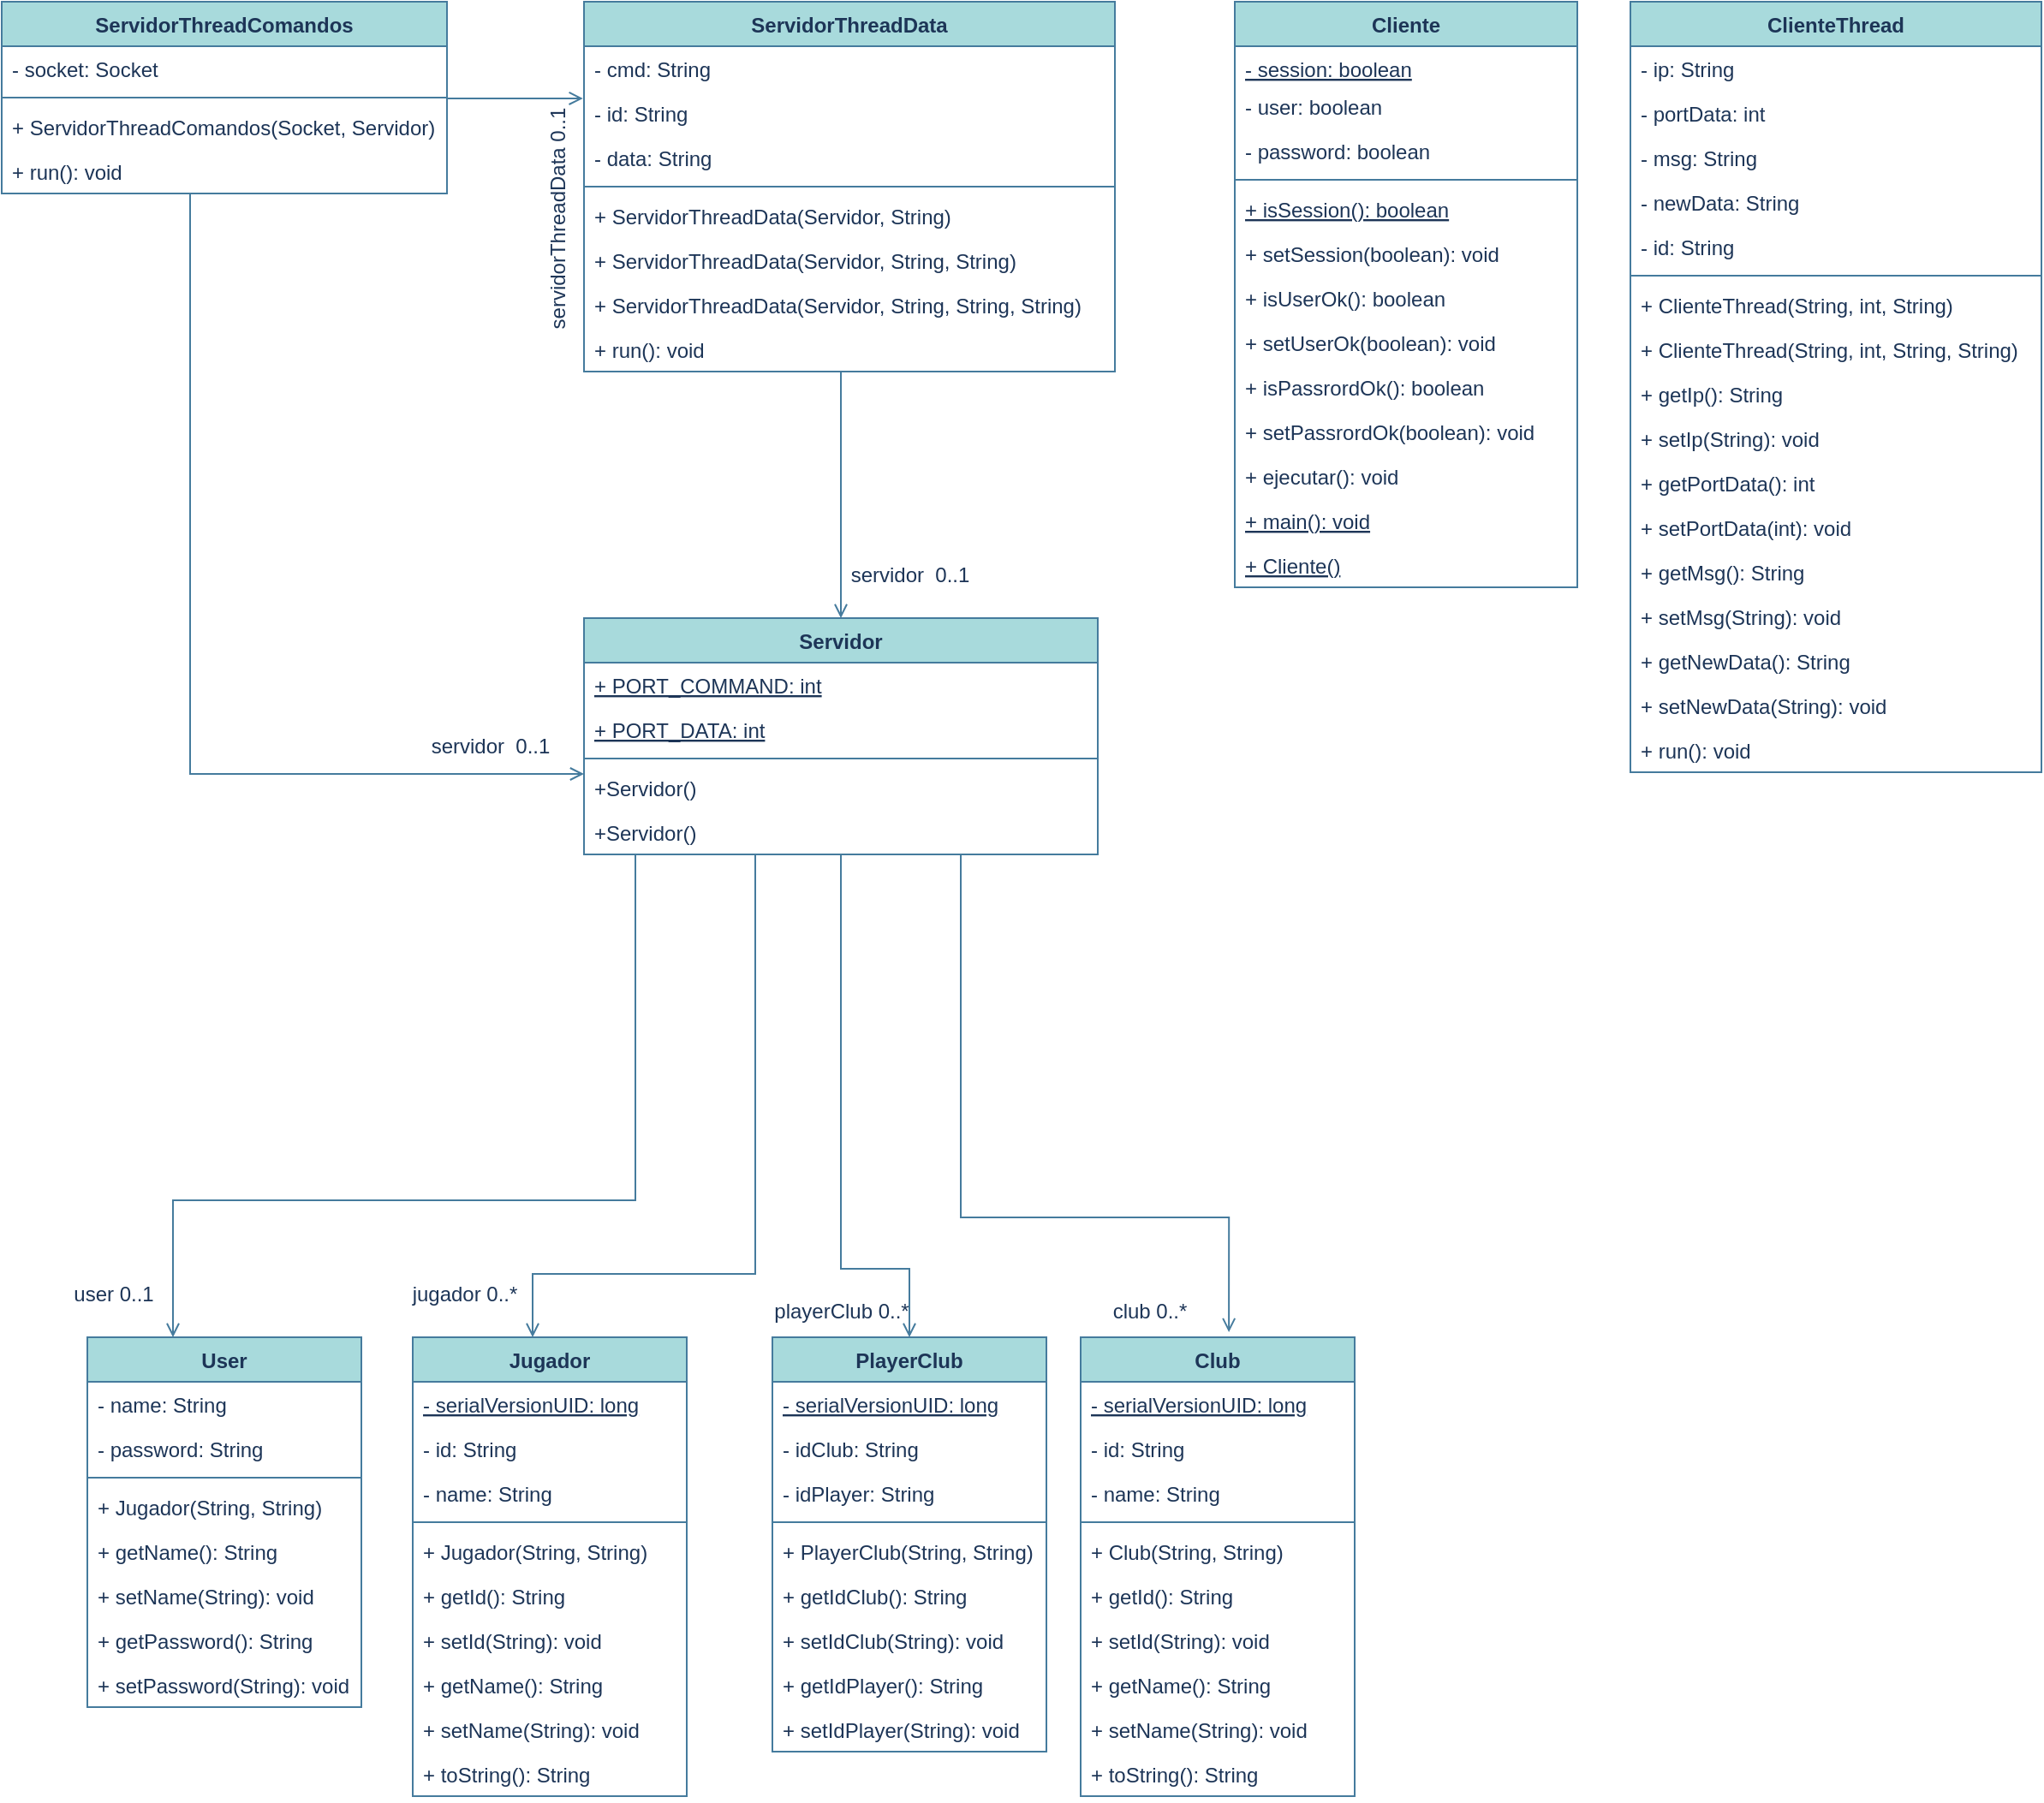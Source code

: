 <mxfile version="20.8.8" type="github">
  <diagram id="C5RBs43oDa-KdzZeNtuy" name="Page-1">
    <mxGraphModel dx="1466" dy="2036" grid="1" gridSize="10" guides="1" tooltips="1" connect="1" arrows="1" fold="1" page="1" pageScale="1" pageWidth="827" pageHeight="1169" math="0" shadow="0">
      <root>
        <mxCell id="WIyWlLk6GJQsqaUBKTNV-0" />
        <mxCell id="WIyWlLk6GJQsqaUBKTNV-1" parent="WIyWlLk6GJQsqaUBKTNV-0" />
        <mxCell id="El1Ug78sq3VcE4oPhEMh-33" value="Club" style="swimlane;fontStyle=1;align=center;verticalAlign=top;childLayout=stackLayout;horizontal=1;startSize=26;horizontalStack=0;resizeParent=1;resizeParentMax=0;resizeLast=0;collapsible=1;marginBottom=0;rounded=0;labelBackgroundColor=none;fillColor=#A8DADC;strokeColor=#457B9D;fontColor=#1D3557;" parent="WIyWlLk6GJQsqaUBKTNV-1" vertex="1">
          <mxGeometry x="680" y="470" width="160" height="268" as="geometry" />
        </mxCell>
        <mxCell id="El1Ug78sq3VcE4oPhEMh-34" value="- serialVersionUID: long" style="text;strokeColor=none;fillColor=none;align=left;verticalAlign=top;spacingLeft=4;spacingRight=4;overflow=hidden;rotatable=0;points=[[0,0.5],[1,0.5]];portConstraint=eastwest;rounded=0;labelBackgroundColor=none;fontStyle=4;fontColor=#1D3557;" parent="El1Ug78sq3VcE4oPhEMh-33" vertex="1">
          <mxGeometry y="26" width="160" height="26" as="geometry" />
        </mxCell>
        <mxCell id="El1Ug78sq3VcE4oPhEMh-37" value="- id: String" style="text;strokeColor=none;fillColor=none;align=left;verticalAlign=top;spacingLeft=4;spacingRight=4;overflow=hidden;rotatable=0;points=[[0,0.5],[1,0.5]];portConstraint=eastwest;rounded=0;labelBackgroundColor=none;fontColor=#1D3557;" parent="El1Ug78sq3VcE4oPhEMh-33" vertex="1">
          <mxGeometry y="52" width="160" height="26" as="geometry" />
        </mxCell>
        <mxCell id="El1Ug78sq3VcE4oPhEMh-38" value="- name: String" style="text;strokeColor=none;fillColor=none;align=left;verticalAlign=top;spacingLeft=4;spacingRight=4;overflow=hidden;rotatable=0;points=[[0,0.5],[1,0.5]];portConstraint=eastwest;rounded=0;labelBackgroundColor=none;fontColor=#1D3557;" parent="El1Ug78sq3VcE4oPhEMh-33" vertex="1">
          <mxGeometry y="78" width="160" height="26" as="geometry" />
        </mxCell>
        <mxCell id="El1Ug78sq3VcE4oPhEMh-35" value="" style="line;strokeWidth=1;fillColor=none;align=left;verticalAlign=middle;spacingTop=-1;spacingLeft=3;spacingRight=3;rotatable=0;labelPosition=right;points=[];portConstraint=eastwest;rounded=0;labelBackgroundColor=none;strokeColor=#457B9D;fontColor=#1D3557;" parent="El1Ug78sq3VcE4oPhEMh-33" vertex="1">
          <mxGeometry y="104" width="160" height="8" as="geometry" />
        </mxCell>
        <mxCell id="El1Ug78sq3VcE4oPhEMh-36" value="+ Club(String, String)" style="text;strokeColor=none;fillColor=none;align=left;verticalAlign=top;spacingLeft=4;spacingRight=4;overflow=hidden;rotatable=0;points=[[0,0.5],[1,0.5]];portConstraint=eastwest;rounded=0;labelBackgroundColor=none;fontColor=#1D3557;" parent="El1Ug78sq3VcE4oPhEMh-33" vertex="1">
          <mxGeometry y="112" width="160" height="26" as="geometry" />
        </mxCell>
        <mxCell id="El1Ug78sq3VcE4oPhEMh-91" value="+ getId(): String" style="text;strokeColor=none;fillColor=none;align=left;verticalAlign=top;spacingLeft=4;spacingRight=4;overflow=hidden;rotatable=0;points=[[0,0.5],[1,0.5]];portConstraint=eastwest;rounded=0;labelBackgroundColor=none;fontColor=#1D3557;" parent="El1Ug78sq3VcE4oPhEMh-33" vertex="1">
          <mxGeometry y="138" width="160" height="26" as="geometry" />
        </mxCell>
        <mxCell id="El1Ug78sq3VcE4oPhEMh-92" value="+ setId(String): void" style="text;strokeColor=none;fillColor=none;align=left;verticalAlign=top;spacingLeft=4;spacingRight=4;overflow=hidden;rotatable=0;points=[[0,0.5],[1,0.5]];portConstraint=eastwest;rounded=0;labelBackgroundColor=none;fontColor=#1D3557;" parent="El1Ug78sq3VcE4oPhEMh-33" vertex="1">
          <mxGeometry y="164" width="160" height="26" as="geometry" />
        </mxCell>
        <mxCell id="El1Ug78sq3VcE4oPhEMh-93" value="+ getName(): String" style="text;strokeColor=none;fillColor=none;align=left;verticalAlign=top;spacingLeft=4;spacingRight=4;overflow=hidden;rotatable=0;points=[[0,0.5],[1,0.5]];portConstraint=eastwest;rounded=0;labelBackgroundColor=none;fontColor=#1D3557;" parent="El1Ug78sq3VcE4oPhEMh-33" vertex="1">
          <mxGeometry y="190" width="160" height="26" as="geometry" />
        </mxCell>
        <mxCell id="El1Ug78sq3VcE4oPhEMh-94" value="+ setName(String): void" style="text;strokeColor=none;fillColor=none;align=left;verticalAlign=top;spacingLeft=4;spacingRight=4;overflow=hidden;rotatable=0;points=[[0,0.5],[1,0.5]];portConstraint=eastwest;rounded=0;labelBackgroundColor=none;fontColor=#1D3557;" parent="El1Ug78sq3VcE4oPhEMh-33" vertex="1">
          <mxGeometry y="216" width="160" height="26" as="geometry" />
        </mxCell>
        <mxCell id="El1Ug78sq3VcE4oPhEMh-95" value="+ toString(): String" style="text;strokeColor=none;fillColor=none;align=left;verticalAlign=top;spacingLeft=4;spacingRight=4;overflow=hidden;rotatable=0;points=[[0,0.5],[1,0.5]];portConstraint=eastwest;rounded=0;labelBackgroundColor=none;fontColor=#1D3557;" parent="El1Ug78sq3VcE4oPhEMh-33" vertex="1">
          <mxGeometry y="242" width="160" height="26" as="geometry" />
        </mxCell>
        <mxCell id="El1Ug78sq3VcE4oPhEMh-39" value="Jugador" style="swimlane;fontStyle=1;align=center;verticalAlign=top;childLayout=stackLayout;horizontal=1;startSize=26;horizontalStack=0;resizeParent=1;resizeParentMax=0;resizeLast=0;collapsible=1;marginBottom=0;rounded=0;labelBackgroundColor=none;fillColor=#A8DADC;strokeColor=#457B9D;fontColor=#1D3557;" parent="WIyWlLk6GJQsqaUBKTNV-1" vertex="1">
          <mxGeometry x="290" y="470" width="160" height="268" as="geometry" />
        </mxCell>
        <mxCell id="El1Ug78sq3VcE4oPhEMh-40" value="- serialVersionUID: long" style="text;strokeColor=none;fillColor=none;align=left;verticalAlign=top;spacingLeft=4;spacingRight=4;overflow=hidden;rotatable=0;points=[[0,0.5],[1,0.5]];portConstraint=eastwest;rounded=0;labelBackgroundColor=none;fontStyle=4;fontColor=#1D3557;" parent="El1Ug78sq3VcE4oPhEMh-39" vertex="1">
          <mxGeometry y="26" width="160" height="26" as="geometry" />
        </mxCell>
        <mxCell id="El1Ug78sq3VcE4oPhEMh-41" value="- id: String" style="text;strokeColor=none;fillColor=none;align=left;verticalAlign=top;spacingLeft=4;spacingRight=4;overflow=hidden;rotatable=0;points=[[0,0.5],[1,0.5]];portConstraint=eastwest;rounded=0;labelBackgroundColor=none;fontColor=#1D3557;" parent="El1Ug78sq3VcE4oPhEMh-39" vertex="1">
          <mxGeometry y="52" width="160" height="26" as="geometry" />
        </mxCell>
        <mxCell id="El1Ug78sq3VcE4oPhEMh-42" value="- name: String" style="text;strokeColor=none;fillColor=none;align=left;verticalAlign=top;spacingLeft=4;spacingRight=4;overflow=hidden;rotatable=0;points=[[0,0.5],[1,0.5]];portConstraint=eastwest;rounded=0;labelBackgroundColor=none;fontColor=#1D3557;" parent="El1Ug78sq3VcE4oPhEMh-39" vertex="1">
          <mxGeometry y="78" width="160" height="26" as="geometry" />
        </mxCell>
        <mxCell id="El1Ug78sq3VcE4oPhEMh-43" value="" style="line;strokeWidth=1;fillColor=none;align=left;verticalAlign=middle;spacingTop=-1;spacingLeft=3;spacingRight=3;rotatable=0;labelPosition=right;points=[];portConstraint=eastwest;rounded=0;labelBackgroundColor=none;strokeColor=#457B9D;fontColor=#1D3557;" parent="El1Ug78sq3VcE4oPhEMh-39" vertex="1">
          <mxGeometry y="104" width="160" height="8" as="geometry" />
        </mxCell>
        <mxCell id="El1Ug78sq3VcE4oPhEMh-44" value="+ Jugador(String, String)" style="text;strokeColor=none;fillColor=none;align=left;verticalAlign=top;spacingLeft=4;spacingRight=4;overflow=hidden;rotatable=0;points=[[0,0.5],[1,0.5]];portConstraint=eastwest;rounded=0;labelBackgroundColor=none;fontColor=#1D3557;" parent="El1Ug78sq3VcE4oPhEMh-39" vertex="1">
          <mxGeometry y="112" width="160" height="26" as="geometry" />
        </mxCell>
        <mxCell id="El1Ug78sq3VcE4oPhEMh-101" value="+ getId(): String" style="text;strokeColor=none;fillColor=none;align=left;verticalAlign=top;spacingLeft=4;spacingRight=4;overflow=hidden;rotatable=0;points=[[0,0.5],[1,0.5]];portConstraint=eastwest;rounded=0;labelBackgroundColor=none;fontColor=#1D3557;" parent="El1Ug78sq3VcE4oPhEMh-39" vertex="1">
          <mxGeometry y="138" width="160" height="26" as="geometry" />
        </mxCell>
        <mxCell id="El1Ug78sq3VcE4oPhEMh-102" value="+ setId(String): void" style="text;strokeColor=none;fillColor=none;align=left;verticalAlign=top;spacingLeft=4;spacingRight=4;overflow=hidden;rotatable=0;points=[[0,0.5],[1,0.5]];portConstraint=eastwest;rounded=0;labelBackgroundColor=none;fontColor=#1D3557;" parent="El1Ug78sq3VcE4oPhEMh-39" vertex="1">
          <mxGeometry y="164" width="160" height="26" as="geometry" />
        </mxCell>
        <mxCell id="El1Ug78sq3VcE4oPhEMh-103" value="+ getName(): String" style="text;strokeColor=none;fillColor=none;align=left;verticalAlign=top;spacingLeft=4;spacingRight=4;overflow=hidden;rotatable=0;points=[[0,0.5],[1,0.5]];portConstraint=eastwest;rounded=0;labelBackgroundColor=none;fontColor=#1D3557;" parent="El1Ug78sq3VcE4oPhEMh-39" vertex="1">
          <mxGeometry y="190" width="160" height="26" as="geometry" />
        </mxCell>
        <mxCell id="El1Ug78sq3VcE4oPhEMh-105" value="+ setName(String): void" style="text;strokeColor=none;fillColor=none;align=left;verticalAlign=top;spacingLeft=4;spacingRight=4;overflow=hidden;rotatable=0;points=[[0,0.5],[1,0.5]];portConstraint=eastwest;rounded=0;labelBackgroundColor=none;fontColor=#1D3557;" parent="El1Ug78sq3VcE4oPhEMh-39" vertex="1">
          <mxGeometry y="216" width="160" height="26" as="geometry" />
        </mxCell>
        <mxCell id="El1Ug78sq3VcE4oPhEMh-106" value="+ toString(): String" style="text;strokeColor=none;fillColor=none;align=left;verticalAlign=top;spacingLeft=4;spacingRight=4;overflow=hidden;rotatable=0;points=[[0,0.5],[1,0.5]];portConstraint=eastwest;rounded=0;labelBackgroundColor=none;fontColor=#1D3557;" parent="El1Ug78sq3VcE4oPhEMh-39" vertex="1">
          <mxGeometry y="242" width="160" height="26" as="geometry" />
        </mxCell>
        <mxCell id="El1Ug78sq3VcE4oPhEMh-45" value="PlayerClub" style="swimlane;fontStyle=1;align=center;verticalAlign=top;childLayout=stackLayout;horizontal=1;startSize=26;horizontalStack=0;resizeParent=1;resizeParentMax=0;resizeLast=0;collapsible=1;marginBottom=0;rounded=0;labelBackgroundColor=none;fillColor=#A8DADC;strokeColor=#457B9D;fontColor=#1D3557;" parent="WIyWlLk6GJQsqaUBKTNV-1" vertex="1">
          <mxGeometry x="500" y="470" width="160" height="242" as="geometry" />
        </mxCell>
        <mxCell id="El1Ug78sq3VcE4oPhEMh-46" value="- serialVersionUID: long" style="text;strokeColor=none;fillColor=none;align=left;verticalAlign=top;spacingLeft=4;spacingRight=4;overflow=hidden;rotatable=0;points=[[0,0.5],[1,0.5]];portConstraint=eastwest;rounded=0;labelBackgroundColor=none;fontStyle=4;fontColor=#1D3557;" parent="El1Ug78sq3VcE4oPhEMh-45" vertex="1">
          <mxGeometry y="26" width="160" height="26" as="geometry" />
        </mxCell>
        <mxCell id="El1Ug78sq3VcE4oPhEMh-47" value="- idClub: String" style="text;strokeColor=none;fillColor=none;align=left;verticalAlign=top;spacingLeft=4;spacingRight=4;overflow=hidden;rotatable=0;points=[[0,0.5],[1,0.5]];portConstraint=eastwest;rounded=0;labelBackgroundColor=none;fontColor=#1D3557;" parent="El1Ug78sq3VcE4oPhEMh-45" vertex="1">
          <mxGeometry y="52" width="160" height="26" as="geometry" />
        </mxCell>
        <mxCell id="El1Ug78sq3VcE4oPhEMh-48" value="- idPlayer: String" style="text;strokeColor=none;fillColor=none;align=left;verticalAlign=top;spacingLeft=4;spacingRight=4;overflow=hidden;rotatable=0;points=[[0,0.5],[1,0.5]];portConstraint=eastwest;rounded=0;labelBackgroundColor=none;fontColor=#1D3557;" parent="El1Ug78sq3VcE4oPhEMh-45" vertex="1">
          <mxGeometry y="78" width="160" height="26" as="geometry" />
        </mxCell>
        <mxCell id="El1Ug78sq3VcE4oPhEMh-49" value="" style="line;strokeWidth=1;fillColor=none;align=left;verticalAlign=middle;spacingTop=-1;spacingLeft=3;spacingRight=3;rotatable=0;labelPosition=right;points=[];portConstraint=eastwest;rounded=0;labelBackgroundColor=none;strokeColor=#457B9D;fontColor=#1D3557;" parent="El1Ug78sq3VcE4oPhEMh-45" vertex="1">
          <mxGeometry y="104" width="160" height="8" as="geometry" />
        </mxCell>
        <mxCell id="El1Ug78sq3VcE4oPhEMh-50" value="+ PlayerClub(String, String)" style="text;strokeColor=none;fillColor=none;align=left;verticalAlign=top;spacingLeft=4;spacingRight=4;overflow=hidden;rotatable=0;points=[[0,0.5],[1,0.5]];portConstraint=eastwest;rounded=0;labelBackgroundColor=none;fontColor=#1D3557;" parent="El1Ug78sq3VcE4oPhEMh-45" vertex="1">
          <mxGeometry y="112" width="160" height="26" as="geometry" />
        </mxCell>
        <mxCell id="El1Ug78sq3VcE4oPhEMh-96" value="+ getIdClub(): String" style="text;strokeColor=none;fillColor=none;align=left;verticalAlign=top;spacingLeft=4;spacingRight=4;overflow=hidden;rotatable=0;points=[[0,0.5],[1,0.5]];portConstraint=eastwest;rounded=0;labelBackgroundColor=none;fontColor=#1D3557;" parent="El1Ug78sq3VcE4oPhEMh-45" vertex="1">
          <mxGeometry y="138" width="160" height="26" as="geometry" />
        </mxCell>
        <mxCell id="El1Ug78sq3VcE4oPhEMh-97" value="+ setIdClub(String): void" style="text;strokeColor=none;fillColor=none;align=left;verticalAlign=top;spacingLeft=4;spacingRight=4;overflow=hidden;rotatable=0;points=[[0,0.5],[1,0.5]];portConstraint=eastwest;rounded=0;labelBackgroundColor=none;fontColor=#1D3557;" parent="El1Ug78sq3VcE4oPhEMh-45" vertex="1">
          <mxGeometry y="164" width="160" height="26" as="geometry" />
        </mxCell>
        <mxCell id="El1Ug78sq3VcE4oPhEMh-98" value="+ getIdPlayer(): String" style="text;strokeColor=none;fillColor=none;align=left;verticalAlign=top;spacingLeft=4;spacingRight=4;overflow=hidden;rotatable=0;points=[[0,0.5],[1,0.5]];portConstraint=eastwest;rounded=0;labelBackgroundColor=none;fontColor=#1D3557;" parent="El1Ug78sq3VcE4oPhEMh-45" vertex="1">
          <mxGeometry y="190" width="160" height="26" as="geometry" />
        </mxCell>
        <mxCell id="El1Ug78sq3VcE4oPhEMh-99" value="+ setIdPlayer(String): void" style="text;strokeColor=none;fillColor=none;align=left;verticalAlign=top;spacingLeft=4;spacingRight=4;overflow=hidden;rotatable=0;points=[[0,0.5],[1,0.5]];portConstraint=eastwest;rounded=0;labelBackgroundColor=none;fontColor=#1D3557;" parent="El1Ug78sq3VcE4oPhEMh-45" vertex="1">
          <mxGeometry y="216" width="160" height="26" as="geometry" />
        </mxCell>
        <mxCell id="El1Ug78sq3VcE4oPhEMh-51" value="User" style="swimlane;fontStyle=1;align=center;verticalAlign=top;childLayout=stackLayout;horizontal=1;startSize=26;horizontalStack=0;resizeParent=1;resizeParentMax=0;resizeLast=0;collapsible=1;marginBottom=0;rounded=0;labelBackgroundColor=none;fillColor=#A8DADC;strokeColor=#457B9D;fontColor=#1D3557;" parent="WIyWlLk6GJQsqaUBKTNV-1" vertex="1">
          <mxGeometry x="100" y="470" width="160" height="216" as="geometry" />
        </mxCell>
        <mxCell id="El1Ug78sq3VcE4oPhEMh-52" value="- name: String" style="text;strokeColor=none;fillColor=none;align=left;verticalAlign=top;spacingLeft=4;spacingRight=4;overflow=hidden;rotatable=0;points=[[0,0.5],[1,0.5]];portConstraint=eastwest;rounded=0;labelBackgroundColor=none;fontColor=#1D3557;" parent="El1Ug78sq3VcE4oPhEMh-51" vertex="1">
          <mxGeometry y="26" width="160" height="26" as="geometry" />
        </mxCell>
        <mxCell id="El1Ug78sq3VcE4oPhEMh-53" value="- password: String" style="text;strokeColor=none;fillColor=none;align=left;verticalAlign=top;spacingLeft=4;spacingRight=4;overflow=hidden;rotatable=0;points=[[0,0.5],[1,0.5]];portConstraint=eastwest;rounded=0;labelBackgroundColor=none;fontColor=#1D3557;" parent="El1Ug78sq3VcE4oPhEMh-51" vertex="1">
          <mxGeometry y="52" width="160" height="26" as="geometry" />
        </mxCell>
        <mxCell id="El1Ug78sq3VcE4oPhEMh-55" value="" style="line;strokeWidth=1;fillColor=none;align=left;verticalAlign=middle;spacingTop=-1;spacingLeft=3;spacingRight=3;rotatable=0;labelPosition=right;points=[];portConstraint=eastwest;rounded=0;labelBackgroundColor=none;strokeColor=#457B9D;fontColor=#1D3557;" parent="El1Ug78sq3VcE4oPhEMh-51" vertex="1">
          <mxGeometry y="78" width="160" height="8" as="geometry" />
        </mxCell>
        <mxCell id="El1Ug78sq3VcE4oPhEMh-56" value="+ Jugador(String, String)" style="text;strokeColor=none;fillColor=none;align=left;verticalAlign=top;spacingLeft=4;spacingRight=4;overflow=hidden;rotatable=0;points=[[0,0.5],[1,0.5]];portConstraint=eastwest;rounded=0;labelBackgroundColor=none;fontColor=#1D3557;" parent="El1Ug78sq3VcE4oPhEMh-51" vertex="1">
          <mxGeometry y="86" width="160" height="26" as="geometry" />
        </mxCell>
        <mxCell id="El1Ug78sq3VcE4oPhEMh-107" value="+ getName(): String" style="text;strokeColor=none;fillColor=none;align=left;verticalAlign=top;spacingLeft=4;spacingRight=4;overflow=hidden;rotatable=0;points=[[0,0.5],[1,0.5]];portConstraint=eastwest;rounded=0;labelBackgroundColor=none;fontColor=#1D3557;" parent="El1Ug78sq3VcE4oPhEMh-51" vertex="1">
          <mxGeometry y="112" width="160" height="26" as="geometry" />
        </mxCell>
        <mxCell id="El1Ug78sq3VcE4oPhEMh-108" value="+ setName(String): void" style="text;strokeColor=none;fillColor=none;align=left;verticalAlign=top;spacingLeft=4;spacingRight=4;overflow=hidden;rotatable=0;points=[[0,0.5],[1,0.5]];portConstraint=eastwest;rounded=0;labelBackgroundColor=none;fontColor=#1D3557;" parent="El1Ug78sq3VcE4oPhEMh-51" vertex="1">
          <mxGeometry y="138" width="160" height="26" as="geometry" />
        </mxCell>
        <mxCell id="El1Ug78sq3VcE4oPhEMh-109" value="+ getPassword(): String" style="text;strokeColor=none;fillColor=none;align=left;verticalAlign=top;spacingLeft=4;spacingRight=4;overflow=hidden;rotatable=0;points=[[0,0.5],[1,0.5]];portConstraint=eastwest;rounded=0;labelBackgroundColor=none;fontColor=#1D3557;" parent="El1Ug78sq3VcE4oPhEMh-51" vertex="1">
          <mxGeometry y="164" width="160" height="26" as="geometry" />
        </mxCell>
        <mxCell id="El1Ug78sq3VcE4oPhEMh-110" value="+ setPassword(String): void" style="text;strokeColor=none;fillColor=none;align=left;verticalAlign=top;spacingLeft=4;spacingRight=4;overflow=hidden;rotatable=0;points=[[0,0.5],[1,0.5]];portConstraint=eastwest;rounded=0;labelBackgroundColor=none;fontColor=#1D3557;" parent="El1Ug78sq3VcE4oPhEMh-51" vertex="1">
          <mxGeometry y="190" width="160" height="26" as="geometry" />
        </mxCell>
        <mxCell id="El1Ug78sq3VcE4oPhEMh-141" style="edgeStyle=orthogonalEdgeStyle;rounded=0;orthogonalLoop=1;jettySize=auto;html=1;endArrow=open;endFill=0;labelBackgroundColor=none;strokeColor=#457B9D;fontColor=default;" parent="WIyWlLk6GJQsqaUBKTNV-1" source="El1Ug78sq3VcE4oPhEMh-57" target="El1Ug78sq3VcE4oPhEMh-51" edge="1">
          <mxGeometry relative="1" as="geometry">
            <Array as="points">
              <mxPoint x="420" y="390" />
              <mxPoint x="150" y="390" />
            </Array>
          </mxGeometry>
        </mxCell>
        <mxCell id="El1Ug78sq3VcE4oPhEMh-142" style="edgeStyle=orthogonalEdgeStyle;rounded=0;orthogonalLoop=1;jettySize=auto;html=1;endArrow=open;endFill=0;labelBackgroundColor=none;strokeColor=#457B9D;fontColor=default;" parent="WIyWlLk6GJQsqaUBKTNV-1" source="El1Ug78sq3VcE4oPhEMh-57" target="El1Ug78sq3VcE4oPhEMh-39" edge="1">
          <mxGeometry relative="1" as="geometry">
            <Array as="points">
              <mxPoint x="490" y="433" />
              <mxPoint x="360" y="433" />
            </Array>
          </mxGeometry>
        </mxCell>
        <mxCell id="El1Ug78sq3VcE4oPhEMh-144" style="edgeStyle=orthogonalEdgeStyle;rounded=0;orthogonalLoop=1;jettySize=auto;html=1;entryX=0.541;entryY=-0.011;entryDx=0;entryDy=0;entryPerimeter=0;endArrow=open;endFill=0;labelBackgroundColor=none;strokeColor=#457B9D;fontColor=default;" parent="WIyWlLk6GJQsqaUBKTNV-1" source="El1Ug78sq3VcE4oPhEMh-57" target="El1Ug78sq3VcE4oPhEMh-33" edge="1">
          <mxGeometry relative="1" as="geometry">
            <Array as="points">
              <mxPoint x="610" y="400" />
              <mxPoint x="767" y="400" />
            </Array>
          </mxGeometry>
        </mxCell>
        <mxCell id="El1Ug78sq3VcE4oPhEMh-148" style="edgeStyle=orthogonalEdgeStyle;rounded=0;orthogonalLoop=1;jettySize=auto;html=1;entryX=0.5;entryY=0;entryDx=0;entryDy=0;endArrow=open;endFill=0;labelBackgroundColor=none;strokeColor=#457B9D;fontColor=default;" parent="WIyWlLk6GJQsqaUBKTNV-1" source="El1Ug78sq3VcE4oPhEMh-57" target="El1Ug78sq3VcE4oPhEMh-45" edge="1">
          <mxGeometry relative="1" as="geometry">
            <Array as="points">
              <mxPoint x="540" y="430" />
              <mxPoint x="580" y="430" />
            </Array>
          </mxGeometry>
        </mxCell>
        <mxCell id="El1Ug78sq3VcE4oPhEMh-57" value="Servidor" style="swimlane;fontStyle=1;align=center;verticalAlign=top;childLayout=stackLayout;horizontal=1;startSize=26;horizontalStack=0;resizeParent=1;resizeParentMax=0;resizeLast=0;collapsible=1;marginBottom=0;rounded=0;labelBackgroundColor=none;fillColor=#A8DADC;strokeColor=#457B9D;fontColor=#1D3557;" parent="WIyWlLk6GJQsqaUBKTNV-1" vertex="1">
          <mxGeometry x="390" y="50" width="300" height="138" as="geometry">
            <mxRectangle x="320" y="98" width="90" height="30" as="alternateBounds" />
          </mxGeometry>
        </mxCell>
        <mxCell id="El1Ug78sq3VcE4oPhEMh-58" value="+ PORT_COMMAND: int" style="text;strokeColor=none;fillColor=none;align=left;verticalAlign=top;spacingLeft=4;spacingRight=4;overflow=hidden;rotatable=0;points=[[0,0.5],[1,0.5]];portConstraint=eastwest;fontStyle=4;rounded=0;labelBackgroundColor=none;fontColor=#1D3557;" parent="El1Ug78sq3VcE4oPhEMh-57" vertex="1">
          <mxGeometry y="26" width="300" height="26" as="geometry" />
        </mxCell>
        <mxCell id="El1Ug78sq3VcE4oPhEMh-59" value="+ PORT_DATA: int" style="text;strokeColor=none;fillColor=none;align=left;verticalAlign=top;spacingLeft=4;spacingRight=4;overflow=hidden;rotatable=0;points=[[0,0.5],[1,0.5]];portConstraint=eastwest;fontStyle=4;rounded=0;labelBackgroundColor=none;fontColor=#1D3557;" parent="El1Ug78sq3VcE4oPhEMh-57" vertex="1">
          <mxGeometry y="52" width="300" height="26" as="geometry" />
        </mxCell>
        <mxCell id="El1Ug78sq3VcE4oPhEMh-61" value="" style="line;strokeWidth=1;fillColor=none;align=left;verticalAlign=middle;spacingTop=-1;spacingLeft=3;spacingRight=3;rotatable=0;labelPosition=right;points=[];portConstraint=eastwest;rounded=0;labelBackgroundColor=none;strokeColor=#457B9D;fontColor=#1D3557;" parent="El1Ug78sq3VcE4oPhEMh-57" vertex="1">
          <mxGeometry y="78" width="300" height="8" as="geometry" />
        </mxCell>
        <mxCell id="El1Ug78sq3VcE4oPhEMh-62" value="+Servidor()" style="text;strokeColor=none;fillColor=none;align=left;verticalAlign=top;spacingLeft=4;spacingRight=4;overflow=hidden;rotatable=0;points=[[0,0.5],[1,0.5]];portConstraint=eastwest;rounded=0;labelBackgroundColor=none;fontColor=#1D3557;" parent="El1Ug78sq3VcE4oPhEMh-57" vertex="1">
          <mxGeometry y="86" width="300" height="26" as="geometry" />
        </mxCell>
        <mxCell id="7GTBe9lz9BRTiS7aQDDq-0" value="+Servidor()" style="text;strokeColor=none;fillColor=none;align=left;verticalAlign=top;spacingLeft=4;spacingRight=4;overflow=hidden;rotatable=0;points=[[0,0.5],[1,0.5]];portConstraint=eastwest;rounded=0;labelBackgroundColor=none;fontColor=#1D3557;" vertex="1" parent="El1Ug78sq3VcE4oPhEMh-57">
          <mxGeometry y="112" width="300" height="26" as="geometry" />
        </mxCell>
        <mxCell id="El1Ug78sq3VcE4oPhEMh-63" value="Cliente" style="swimlane;fontStyle=1;align=center;verticalAlign=top;childLayout=stackLayout;horizontal=1;startSize=26;horizontalStack=0;resizeParent=1;resizeParentMax=0;resizeLast=0;collapsible=1;marginBottom=0;rounded=0;labelBackgroundColor=none;fillColor=#A8DADC;strokeColor=#457B9D;fontColor=#1D3557;" parent="WIyWlLk6GJQsqaUBKTNV-1" vertex="1">
          <mxGeometry x="770" y="-310" width="200" height="342" as="geometry" />
        </mxCell>
        <mxCell id="El1Ug78sq3VcE4oPhEMh-64" value="- session: boolean" style="text;strokeColor=none;fillColor=none;align=left;verticalAlign=top;spacingLeft=4;spacingRight=4;overflow=hidden;rotatable=0;points=[[0,0.5],[1,0.5]];portConstraint=eastwest;fontStyle=4;rounded=0;labelBackgroundColor=none;fontColor=#1D3557;" parent="El1Ug78sq3VcE4oPhEMh-63" vertex="1">
          <mxGeometry y="26" width="200" height="22" as="geometry" />
        </mxCell>
        <mxCell id="El1Ug78sq3VcE4oPhEMh-65" value="- user: boolean" style="text;strokeColor=none;fillColor=none;align=left;verticalAlign=top;spacingLeft=4;spacingRight=4;overflow=hidden;rotatable=0;points=[[0,0.5],[1,0.5]];portConstraint=eastwest;rounded=0;labelBackgroundColor=none;fontColor=#1D3557;" parent="El1Ug78sq3VcE4oPhEMh-63" vertex="1">
          <mxGeometry y="48" width="200" height="26" as="geometry" />
        </mxCell>
        <mxCell id="El1Ug78sq3VcE4oPhEMh-66" value="- password: boolean" style="text;strokeColor=none;fillColor=none;align=left;verticalAlign=top;spacingLeft=4;spacingRight=4;overflow=hidden;rotatable=0;points=[[0,0.5],[1,0.5]];portConstraint=eastwest;rounded=0;labelBackgroundColor=none;fontColor=#1D3557;" parent="El1Ug78sq3VcE4oPhEMh-63" vertex="1">
          <mxGeometry y="74" width="200" height="26" as="geometry" />
        </mxCell>
        <mxCell id="El1Ug78sq3VcE4oPhEMh-67" value="" style="line;strokeWidth=1;fillColor=none;align=left;verticalAlign=middle;spacingTop=-1;spacingLeft=3;spacingRight=3;rotatable=0;labelPosition=right;points=[];portConstraint=eastwest;rounded=0;labelBackgroundColor=none;strokeColor=#457B9D;fontColor=#1D3557;" parent="El1Ug78sq3VcE4oPhEMh-63" vertex="1">
          <mxGeometry y="100" width="200" height="8" as="geometry" />
        </mxCell>
        <mxCell id="El1Ug78sq3VcE4oPhEMh-115" value="+ isSession(): boolean" style="text;strokeColor=none;fillColor=none;align=left;verticalAlign=top;spacingLeft=4;spacingRight=4;overflow=hidden;rotatable=0;points=[[0,0.5],[1,0.5]];portConstraint=eastwest;fontStyle=4;rounded=0;labelBackgroundColor=none;fontColor=#1D3557;" parent="El1Ug78sq3VcE4oPhEMh-63" vertex="1">
          <mxGeometry y="108" width="200" height="26" as="geometry" />
        </mxCell>
        <mxCell id="El1Ug78sq3VcE4oPhEMh-123" value="+ setSession(boolean): void" style="text;strokeColor=none;fillColor=none;align=left;verticalAlign=top;spacingLeft=4;spacingRight=4;overflow=hidden;rotatable=0;points=[[0,0.5],[1,0.5]];portConstraint=eastwest;rounded=0;labelBackgroundColor=none;fontColor=#1D3557;" parent="El1Ug78sq3VcE4oPhEMh-63" vertex="1">
          <mxGeometry y="134" width="200" height="26" as="geometry" />
        </mxCell>
        <mxCell id="El1Ug78sq3VcE4oPhEMh-124" value="+ isUserOk(): boolean" style="text;strokeColor=none;fillColor=none;align=left;verticalAlign=top;spacingLeft=4;spacingRight=4;overflow=hidden;rotatable=0;points=[[0,0.5],[1,0.5]];portConstraint=eastwest;rounded=0;labelBackgroundColor=none;fontColor=#1D3557;" parent="El1Ug78sq3VcE4oPhEMh-63" vertex="1">
          <mxGeometry y="160" width="200" height="26" as="geometry" />
        </mxCell>
        <mxCell id="El1Ug78sq3VcE4oPhEMh-125" value="+ setUserOk(boolean): void" style="text;strokeColor=none;fillColor=none;align=left;verticalAlign=top;spacingLeft=4;spacingRight=4;overflow=hidden;rotatable=0;points=[[0,0.5],[1,0.5]];portConstraint=eastwest;rounded=0;labelBackgroundColor=none;fontColor=#1D3557;" parent="El1Ug78sq3VcE4oPhEMh-63" vertex="1">
          <mxGeometry y="186" width="200" height="26" as="geometry" />
        </mxCell>
        <mxCell id="El1Ug78sq3VcE4oPhEMh-126" value="+ isPassrordOk(): boolean" style="text;strokeColor=none;fillColor=none;align=left;verticalAlign=top;spacingLeft=4;spacingRight=4;overflow=hidden;rotatable=0;points=[[0,0.5],[1,0.5]];portConstraint=eastwest;rounded=0;labelBackgroundColor=none;fontColor=#1D3557;" parent="El1Ug78sq3VcE4oPhEMh-63" vertex="1">
          <mxGeometry y="212" width="200" height="26" as="geometry" />
        </mxCell>
        <mxCell id="El1Ug78sq3VcE4oPhEMh-127" value="+ setPassrordOk(boolean): void" style="text;strokeColor=none;fillColor=none;align=left;verticalAlign=top;spacingLeft=4;spacingRight=4;overflow=hidden;rotatable=0;points=[[0,0.5],[1,0.5]];portConstraint=eastwest;rounded=0;labelBackgroundColor=none;fontColor=#1D3557;" parent="El1Ug78sq3VcE4oPhEMh-63" vertex="1">
          <mxGeometry y="238" width="200" height="26" as="geometry" />
        </mxCell>
        <mxCell id="El1Ug78sq3VcE4oPhEMh-128" value="+ ejecutar(): void" style="text;strokeColor=none;fillColor=none;align=left;verticalAlign=top;spacingLeft=4;spacingRight=4;overflow=hidden;rotatable=0;points=[[0,0.5],[1,0.5]];portConstraint=eastwest;rounded=0;labelBackgroundColor=none;fontColor=#1D3557;" parent="El1Ug78sq3VcE4oPhEMh-63" vertex="1">
          <mxGeometry y="264" width="200" height="26" as="geometry" />
        </mxCell>
        <mxCell id="El1Ug78sq3VcE4oPhEMh-129" value="+ main(): void" style="text;strokeColor=none;fillColor=none;align=left;verticalAlign=top;spacingLeft=4;spacingRight=4;overflow=hidden;rotatable=0;points=[[0,0.5],[1,0.5]];portConstraint=eastwest;fontStyle=4;rounded=0;labelBackgroundColor=none;fontColor=#1D3557;" parent="El1Ug78sq3VcE4oPhEMh-63" vertex="1">
          <mxGeometry y="290" width="200" height="26" as="geometry" />
        </mxCell>
        <mxCell id="El1Ug78sq3VcE4oPhEMh-68" value="+ Cliente()" style="text;strokeColor=none;fillColor=none;align=left;verticalAlign=top;spacingLeft=4;spacingRight=4;overflow=hidden;rotatable=0;points=[[0,0.5],[1,0.5]];portConstraint=eastwest;fontStyle=4;rounded=0;labelBackgroundColor=none;fontColor=#1D3557;" parent="El1Ug78sq3VcE4oPhEMh-63" vertex="1">
          <mxGeometry y="316" width="200" height="26" as="geometry" />
        </mxCell>
        <mxCell id="El1Ug78sq3VcE4oPhEMh-69" value="ClienteThread" style="swimlane;fontStyle=1;align=center;verticalAlign=top;childLayout=stackLayout;horizontal=1;startSize=26;horizontalStack=0;resizeParent=1;resizeParentMax=0;resizeLast=0;collapsible=1;marginBottom=0;rounded=0;labelBackgroundColor=none;fillColor=#A8DADC;strokeColor=#457B9D;fontColor=#1D3557;" parent="WIyWlLk6GJQsqaUBKTNV-1" vertex="1">
          <mxGeometry x="1001" y="-310" width="240" height="450" as="geometry" />
        </mxCell>
        <mxCell id="El1Ug78sq3VcE4oPhEMh-70" value="- ip: String" style="text;strokeColor=none;fillColor=none;align=left;verticalAlign=top;spacingLeft=4;spacingRight=4;overflow=hidden;rotatable=0;points=[[0,0.5],[1,0.5]];portConstraint=eastwest;rounded=0;labelBackgroundColor=none;fontColor=#1D3557;" parent="El1Ug78sq3VcE4oPhEMh-69" vertex="1">
          <mxGeometry y="26" width="240" height="26" as="geometry" />
        </mxCell>
        <mxCell id="El1Ug78sq3VcE4oPhEMh-71" value="- portData: int" style="text;strokeColor=none;fillColor=none;align=left;verticalAlign=top;spacingLeft=4;spacingRight=4;overflow=hidden;rotatable=0;points=[[0,0.5],[1,0.5]];portConstraint=eastwest;rounded=0;labelBackgroundColor=none;fontColor=#1D3557;" parent="El1Ug78sq3VcE4oPhEMh-69" vertex="1">
          <mxGeometry y="52" width="240" height="26" as="geometry" />
        </mxCell>
        <mxCell id="El1Ug78sq3VcE4oPhEMh-72" value="- msg: String" style="text;strokeColor=none;fillColor=none;align=left;verticalAlign=top;spacingLeft=4;spacingRight=4;overflow=hidden;rotatable=0;points=[[0,0.5],[1,0.5]];portConstraint=eastwest;rounded=0;labelBackgroundColor=none;fontColor=#1D3557;" parent="El1Ug78sq3VcE4oPhEMh-69" vertex="1">
          <mxGeometry y="78" width="240" height="26" as="geometry" />
        </mxCell>
        <mxCell id="El1Ug78sq3VcE4oPhEMh-116" value="- newData: String" style="text;strokeColor=none;fillColor=none;align=left;verticalAlign=top;spacingLeft=4;spacingRight=4;overflow=hidden;rotatable=0;points=[[0,0.5],[1,0.5]];portConstraint=eastwest;rounded=0;labelBackgroundColor=none;fontColor=#1D3557;" parent="El1Ug78sq3VcE4oPhEMh-69" vertex="1">
          <mxGeometry y="104" width="240" height="26" as="geometry" />
        </mxCell>
        <mxCell id="El1Ug78sq3VcE4oPhEMh-117" value="- id: String" style="text;strokeColor=none;fillColor=none;align=left;verticalAlign=top;spacingLeft=4;spacingRight=4;overflow=hidden;rotatable=0;points=[[0,0.5],[1,0.5]];portConstraint=eastwest;rounded=0;labelBackgroundColor=none;fontColor=#1D3557;" parent="El1Ug78sq3VcE4oPhEMh-69" vertex="1">
          <mxGeometry y="130" width="240" height="26" as="geometry" />
        </mxCell>
        <mxCell id="El1Ug78sq3VcE4oPhEMh-73" value="" style="line;strokeWidth=1;fillColor=none;align=left;verticalAlign=middle;spacingTop=-1;spacingLeft=3;spacingRight=3;rotatable=0;labelPosition=right;points=[];portConstraint=eastwest;rounded=0;labelBackgroundColor=none;strokeColor=#457B9D;fontColor=#1D3557;" parent="El1Ug78sq3VcE4oPhEMh-69" vertex="1">
          <mxGeometry y="156" width="240" height="8" as="geometry" />
        </mxCell>
        <mxCell id="El1Ug78sq3VcE4oPhEMh-74" value="+ ClienteThread(String, int, String)" style="text;strokeColor=none;fillColor=none;align=left;verticalAlign=top;spacingLeft=4;spacingRight=4;overflow=hidden;rotatable=0;points=[[0,0.5],[1,0.5]];portConstraint=eastwest;rounded=0;labelBackgroundColor=none;fontColor=#1D3557;" parent="El1Ug78sq3VcE4oPhEMh-69" vertex="1">
          <mxGeometry y="164" width="240" height="26" as="geometry" />
        </mxCell>
        <mxCell id="El1Ug78sq3VcE4oPhEMh-130" value="+ ClienteThread(String, int, String, String)" style="text;strokeColor=none;fillColor=none;align=left;verticalAlign=top;spacingLeft=4;spacingRight=4;overflow=hidden;rotatable=0;points=[[0,0.5],[1,0.5]];portConstraint=eastwest;rounded=0;labelBackgroundColor=none;fontColor=#1D3557;" parent="El1Ug78sq3VcE4oPhEMh-69" vertex="1">
          <mxGeometry y="190" width="240" height="26" as="geometry" />
        </mxCell>
        <mxCell id="El1Ug78sq3VcE4oPhEMh-131" value="+ getIp(): String" style="text;strokeColor=none;fillColor=none;align=left;verticalAlign=top;spacingLeft=4;spacingRight=4;overflow=hidden;rotatable=0;points=[[0,0.5],[1,0.5]];portConstraint=eastwest;rounded=0;labelBackgroundColor=none;fontColor=#1D3557;" parent="El1Ug78sq3VcE4oPhEMh-69" vertex="1">
          <mxGeometry y="216" width="240" height="26" as="geometry" />
        </mxCell>
        <mxCell id="El1Ug78sq3VcE4oPhEMh-132" value="+ setIp(String): void" style="text;strokeColor=none;fillColor=none;align=left;verticalAlign=top;spacingLeft=4;spacingRight=4;overflow=hidden;rotatable=0;points=[[0,0.5],[1,0.5]];portConstraint=eastwest;rounded=0;labelBackgroundColor=none;fontColor=#1D3557;" parent="El1Ug78sq3VcE4oPhEMh-69" vertex="1">
          <mxGeometry y="242" width="240" height="26" as="geometry" />
        </mxCell>
        <mxCell id="El1Ug78sq3VcE4oPhEMh-133" value="+ getPortData(): int" style="text;strokeColor=none;fillColor=none;align=left;verticalAlign=top;spacingLeft=4;spacingRight=4;overflow=hidden;rotatable=0;points=[[0,0.5],[1,0.5]];portConstraint=eastwest;rounded=0;labelBackgroundColor=none;fontColor=#1D3557;" parent="El1Ug78sq3VcE4oPhEMh-69" vertex="1">
          <mxGeometry y="268" width="240" height="26" as="geometry" />
        </mxCell>
        <mxCell id="El1Ug78sq3VcE4oPhEMh-134" value="+ setPortData(int): void" style="text;strokeColor=none;fillColor=none;align=left;verticalAlign=top;spacingLeft=4;spacingRight=4;overflow=hidden;rotatable=0;points=[[0,0.5],[1,0.5]];portConstraint=eastwest;rounded=0;labelBackgroundColor=none;fontColor=#1D3557;" parent="El1Ug78sq3VcE4oPhEMh-69" vertex="1">
          <mxGeometry y="294" width="240" height="26" as="geometry" />
        </mxCell>
        <mxCell id="El1Ug78sq3VcE4oPhEMh-135" value="+ getMsg(): String" style="text;strokeColor=none;fillColor=none;align=left;verticalAlign=top;spacingLeft=4;spacingRight=4;overflow=hidden;rotatable=0;points=[[0,0.5],[1,0.5]];portConstraint=eastwest;rounded=0;labelBackgroundColor=none;fontColor=#1D3557;" parent="El1Ug78sq3VcE4oPhEMh-69" vertex="1">
          <mxGeometry y="320" width="240" height="26" as="geometry" />
        </mxCell>
        <mxCell id="El1Ug78sq3VcE4oPhEMh-136" value="+ setMsg(String): void" style="text;strokeColor=none;fillColor=none;align=left;verticalAlign=top;spacingLeft=4;spacingRight=4;overflow=hidden;rotatable=0;points=[[0,0.5],[1,0.5]];portConstraint=eastwest;rounded=0;labelBackgroundColor=none;fontColor=#1D3557;" parent="El1Ug78sq3VcE4oPhEMh-69" vertex="1">
          <mxGeometry y="346" width="240" height="26" as="geometry" />
        </mxCell>
        <mxCell id="El1Ug78sq3VcE4oPhEMh-137" value="+ getNewData(): String" style="text;strokeColor=none;fillColor=none;align=left;verticalAlign=top;spacingLeft=4;spacingRight=4;overflow=hidden;rotatable=0;points=[[0,0.5],[1,0.5]];portConstraint=eastwest;rounded=0;labelBackgroundColor=none;fontColor=#1D3557;" parent="El1Ug78sq3VcE4oPhEMh-69" vertex="1">
          <mxGeometry y="372" width="240" height="26" as="geometry" />
        </mxCell>
        <mxCell id="El1Ug78sq3VcE4oPhEMh-138" value="+ setNewData(String): void" style="text;strokeColor=none;fillColor=none;align=left;verticalAlign=top;spacingLeft=4;spacingRight=4;overflow=hidden;rotatable=0;points=[[0,0.5],[1,0.5]];portConstraint=eastwest;rounded=0;labelBackgroundColor=none;fontColor=#1D3557;" parent="El1Ug78sq3VcE4oPhEMh-69" vertex="1">
          <mxGeometry y="398" width="240" height="26" as="geometry" />
        </mxCell>
        <mxCell id="El1Ug78sq3VcE4oPhEMh-139" value="+ run(): void" style="text;strokeColor=none;fillColor=none;align=left;verticalAlign=top;spacingLeft=4;spacingRight=4;overflow=hidden;rotatable=0;points=[[0,0.5],[1,0.5]];portConstraint=eastwest;rounded=0;labelBackgroundColor=none;fontColor=#1D3557;" parent="El1Ug78sq3VcE4oPhEMh-69" vertex="1">
          <mxGeometry y="424" width="240" height="26" as="geometry" />
        </mxCell>
        <mxCell id="El1Ug78sq3VcE4oPhEMh-145" style="edgeStyle=orthogonalEdgeStyle;rounded=0;orthogonalLoop=1;jettySize=auto;html=1;entryX=-0.002;entryY=0.174;entryDx=0;entryDy=0;entryPerimeter=0;endArrow=open;endFill=0;labelBackgroundColor=none;strokeColor=#457B9D;fontColor=default;" parent="WIyWlLk6GJQsqaUBKTNV-1" source="El1Ug78sq3VcE4oPhEMh-75" target="El1Ug78sq3VcE4oPhEMh-84" edge="1">
          <mxGeometry relative="1" as="geometry">
            <Array as="points">
              <mxPoint x="384" y="-253" />
            </Array>
          </mxGeometry>
        </mxCell>
        <mxCell id="El1Ug78sq3VcE4oPhEMh-147" style="edgeStyle=orthogonalEdgeStyle;rounded=0;orthogonalLoop=1;jettySize=auto;html=1;entryX=0;entryY=0.5;entryDx=0;entryDy=0;endArrow=open;endFill=0;labelBackgroundColor=none;strokeColor=#457B9D;fontColor=default;" parent="WIyWlLk6GJQsqaUBKTNV-1" source="El1Ug78sq3VcE4oPhEMh-75" edge="1">
          <mxGeometry relative="1" as="geometry">
            <mxPoint x="390.0" y="141" as="targetPoint" />
            <Array as="points">
              <mxPoint x="160" y="141" />
            </Array>
          </mxGeometry>
        </mxCell>
        <mxCell id="El1Ug78sq3VcE4oPhEMh-75" value="ServidorThreadComandos" style="swimlane;fontStyle=1;align=center;verticalAlign=top;childLayout=stackLayout;horizontal=1;startSize=26;horizontalStack=0;resizeParent=1;resizeParentMax=0;resizeLast=0;collapsible=1;marginBottom=0;rounded=0;labelBackgroundColor=none;fillColor=#A8DADC;strokeColor=#457B9D;fontColor=#1D3557;" parent="WIyWlLk6GJQsqaUBKTNV-1" vertex="1">
          <mxGeometry x="50" y="-310" width="260" height="112" as="geometry" />
        </mxCell>
        <mxCell id="El1Ug78sq3VcE4oPhEMh-76" value="- socket: Socket" style="text;strokeColor=none;fillColor=none;align=left;verticalAlign=top;spacingLeft=4;spacingRight=4;overflow=hidden;rotatable=0;points=[[0,0.5],[1,0.5]];portConstraint=eastwest;rounded=0;labelBackgroundColor=none;fontColor=#1D3557;" parent="El1Ug78sq3VcE4oPhEMh-75" vertex="1">
          <mxGeometry y="26" width="260" height="26" as="geometry" />
        </mxCell>
        <mxCell id="El1Ug78sq3VcE4oPhEMh-79" value="" style="line;strokeWidth=1;fillColor=none;align=left;verticalAlign=middle;spacingTop=-1;spacingLeft=3;spacingRight=3;rotatable=0;labelPosition=right;points=[];portConstraint=eastwest;rounded=0;labelBackgroundColor=none;strokeColor=#457B9D;fontColor=#1D3557;" parent="El1Ug78sq3VcE4oPhEMh-75" vertex="1">
          <mxGeometry y="52" width="260" height="8" as="geometry" />
        </mxCell>
        <mxCell id="El1Ug78sq3VcE4oPhEMh-80" value="+ ServidorThreadComandos(Socket, Servidor)" style="text;strokeColor=none;fillColor=none;align=left;verticalAlign=top;spacingLeft=4;spacingRight=4;overflow=hidden;rotatable=0;points=[[0,0.5],[1,0.5]];portConstraint=eastwest;rounded=0;labelBackgroundColor=none;fontColor=#1D3557;" parent="El1Ug78sq3VcE4oPhEMh-75" vertex="1">
          <mxGeometry y="60" width="260" height="26" as="geometry" />
        </mxCell>
        <mxCell id="El1Ug78sq3VcE4oPhEMh-119" value="+ run(): void" style="text;strokeColor=none;fillColor=none;align=left;verticalAlign=top;spacingLeft=4;spacingRight=4;overflow=hidden;rotatable=0;points=[[0,0.5],[1,0.5]];portConstraint=eastwest;rounded=0;labelBackgroundColor=none;fontColor=#1D3557;" parent="El1Ug78sq3VcE4oPhEMh-75" vertex="1">
          <mxGeometry y="86" width="260" height="26" as="geometry" />
        </mxCell>
        <mxCell id="El1Ug78sq3VcE4oPhEMh-146" style="edgeStyle=orthogonalEdgeStyle;rounded=0;orthogonalLoop=1;jettySize=auto;html=1;entryX=0.5;entryY=0;entryDx=0;entryDy=0;endArrow=open;endFill=0;labelBackgroundColor=none;strokeColor=#457B9D;fontColor=default;" parent="WIyWlLk6GJQsqaUBKTNV-1" source="El1Ug78sq3VcE4oPhEMh-81" target="El1Ug78sq3VcE4oPhEMh-57" edge="1">
          <mxGeometry relative="1" as="geometry">
            <Array as="points">
              <mxPoint x="540" y="-50" />
              <mxPoint x="540" y="-50" />
            </Array>
          </mxGeometry>
        </mxCell>
        <mxCell id="El1Ug78sq3VcE4oPhEMh-81" value="ServidorThreadData" style="swimlane;fontStyle=1;align=center;verticalAlign=top;childLayout=stackLayout;horizontal=1;startSize=26;horizontalStack=0;resizeParent=1;resizeParentMax=0;resizeLast=0;collapsible=1;marginBottom=0;rounded=0;labelBackgroundColor=none;fillColor=#A8DADC;strokeColor=#457B9D;fontColor=#1D3557;" parent="WIyWlLk6GJQsqaUBKTNV-1" vertex="1">
          <mxGeometry x="390" y="-310" width="310" height="216" as="geometry" />
        </mxCell>
        <mxCell id="El1Ug78sq3VcE4oPhEMh-83" value="- cmd: String" style="text;strokeColor=none;fillColor=none;align=left;verticalAlign=top;spacingLeft=4;spacingRight=4;overflow=hidden;rotatable=0;points=[[0,0.5],[1,0.5]];portConstraint=eastwest;rounded=0;labelBackgroundColor=none;fontColor=#1D3557;" parent="El1Ug78sq3VcE4oPhEMh-81" vertex="1">
          <mxGeometry y="26" width="310" height="26" as="geometry" />
        </mxCell>
        <mxCell id="El1Ug78sq3VcE4oPhEMh-84" value="- id: String" style="text;strokeColor=none;fillColor=none;align=left;verticalAlign=top;spacingLeft=4;spacingRight=4;overflow=hidden;rotatable=0;points=[[0,0.5],[1,0.5]];portConstraint=eastwest;rounded=0;labelBackgroundColor=none;fontColor=#1D3557;" parent="El1Ug78sq3VcE4oPhEMh-81" vertex="1">
          <mxGeometry y="52" width="310" height="26" as="geometry" />
        </mxCell>
        <mxCell id="El1Ug78sq3VcE4oPhEMh-118" value="- data: String" style="text;strokeColor=none;fillColor=none;align=left;verticalAlign=top;spacingLeft=4;spacingRight=4;overflow=hidden;rotatable=0;points=[[0,0.5],[1,0.5]];portConstraint=eastwest;rounded=0;labelBackgroundColor=none;fontColor=#1D3557;" parent="El1Ug78sq3VcE4oPhEMh-81" vertex="1">
          <mxGeometry y="78" width="310" height="26" as="geometry" />
        </mxCell>
        <mxCell id="El1Ug78sq3VcE4oPhEMh-85" value="" style="line;strokeWidth=1;fillColor=none;align=left;verticalAlign=middle;spacingTop=-1;spacingLeft=3;spacingRight=3;rotatable=0;labelPosition=right;points=[];portConstraint=eastwest;rounded=0;labelBackgroundColor=none;strokeColor=#457B9D;fontColor=#1D3557;" parent="El1Ug78sq3VcE4oPhEMh-81" vertex="1">
          <mxGeometry y="104" width="310" height="8" as="geometry" />
        </mxCell>
        <mxCell id="El1Ug78sq3VcE4oPhEMh-86" value="+ ServidorThreadData(Servidor, String)" style="text;strokeColor=none;fillColor=none;align=left;verticalAlign=top;spacingLeft=4;spacingRight=4;overflow=hidden;rotatable=0;points=[[0,0.5],[1,0.5]];portConstraint=eastwest;rounded=0;labelBackgroundColor=none;fontColor=#1D3557;" parent="El1Ug78sq3VcE4oPhEMh-81" vertex="1">
          <mxGeometry y="112" width="310" height="26" as="geometry" />
        </mxCell>
        <mxCell id="El1Ug78sq3VcE4oPhEMh-120" value="+ ServidorThreadData(Servidor, String, String)" style="text;strokeColor=none;fillColor=none;align=left;verticalAlign=top;spacingLeft=4;spacingRight=4;overflow=hidden;rotatable=0;points=[[0,0.5],[1,0.5]];portConstraint=eastwest;rounded=0;labelBackgroundColor=none;fontColor=#1D3557;" parent="El1Ug78sq3VcE4oPhEMh-81" vertex="1">
          <mxGeometry y="138" width="310" height="26" as="geometry" />
        </mxCell>
        <mxCell id="El1Ug78sq3VcE4oPhEMh-121" value="+ ServidorThreadData(Servidor, String, String, String)" style="text;strokeColor=none;fillColor=none;align=left;verticalAlign=top;spacingLeft=4;spacingRight=4;overflow=hidden;rotatable=0;points=[[0,0.5],[1,0.5]];portConstraint=eastwest;rounded=0;labelBackgroundColor=none;fontColor=#1D3557;" parent="El1Ug78sq3VcE4oPhEMh-81" vertex="1">
          <mxGeometry y="164" width="310" height="26" as="geometry" />
        </mxCell>
        <mxCell id="El1Ug78sq3VcE4oPhEMh-122" value="+ run(): void" style="text;strokeColor=none;fillColor=none;align=left;verticalAlign=top;spacingLeft=4;spacingRight=4;overflow=hidden;rotatable=0;points=[[0,0.5],[1,0.5]];portConstraint=eastwest;rounded=0;labelBackgroundColor=none;fontColor=#1D3557;" parent="El1Ug78sq3VcE4oPhEMh-81" vertex="1">
          <mxGeometry y="190" width="310" height="26" as="geometry" />
        </mxCell>
        <mxCell id="El1Ug78sq3VcE4oPhEMh-149" value="servidor &amp;nbsp;0..1" style="text;html=1;align=center;verticalAlign=middle;resizable=0;points=[];autosize=1;strokeColor=none;fillColor=none;fontColor=#1D3557;" parent="WIyWlLk6GJQsqaUBKTNV-1" vertex="1">
          <mxGeometry x="535" y="10" width="90" height="30" as="geometry" />
        </mxCell>
        <mxCell id="El1Ug78sq3VcE4oPhEMh-150" value="servidor &amp;nbsp;0..1" style="text;html=1;align=center;verticalAlign=middle;resizable=0;points=[];autosize=1;strokeColor=none;fillColor=none;fontColor=#1D3557;" parent="WIyWlLk6GJQsqaUBKTNV-1" vertex="1">
          <mxGeometry x="290" y="110" width="90" height="30" as="geometry" />
        </mxCell>
        <mxCell id="El1Ug78sq3VcE4oPhEMh-151" value="servidorThreadData 0..1&lt;br&gt;" style="text;html=1;align=center;verticalAlign=middle;resizable=0;points=[];autosize=1;strokeColor=none;fillColor=none;fontColor=#1D3557;rotation=270;" parent="WIyWlLk6GJQsqaUBKTNV-1" vertex="1">
          <mxGeometry x="300" y="-198" width="150" height="30" as="geometry" />
        </mxCell>
        <mxCell id="El1Ug78sq3VcE4oPhEMh-153" value="user 0..1&lt;br&gt;" style="text;html=1;align=center;verticalAlign=middle;resizable=0;points=[];autosize=1;strokeColor=none;fillColor=none;fontColor=#1D3557;" parent="WIyWlLk6GJQsqaUBKTNV-1" vertex="1">
          <mxGeometry x="80" y="430" width="70" height="30" as="geometry" />
        </mxCell>
        <mxCell id="El1Ug78sq3VcE4oPhEMh-154" value="jugador 0..*" style="text;html=1;align=center;verticalAlign=middle;resizable=0;points=[];autosize=1;strokeColor=none;fillColor=none;fontColor=#1D3557;rotation=0;" parent="WIyWlLk6GJQsqaUBKTNV-1" vertex="1">
          <mxGeometry x="280" y="430" width="80" height="30" as="geometry" />
        </mxCell>
        <mxCell id="El1Ug78sq3VcE4oPhEMh-155" value="playerClub 0..*" style="text;html=1;align=center;verticalAlign=middle;resizable=0;points=[];autosize=1;strokeColor=none;fillColor=none;fontColor=#1D3557;rotation=0;" parent="WIyWlLk6GJQsqaUBKTNV-1" vertex="1">
          <mxGeometry x="490" y="440" width="100" height="30" as="geometry" />
        </mxCell>
        <mxCell id="El1Ug78sq3VcE4oPhEMh-156" value="club 0..*" style="text;html=1;align=center;verticalAlign=middle;resizable=0;points=[];autosize=1;strokeColor=none;fillColor=none;fontColor=#1D3557;rotation=0;" parent="WIyWlLk6GJQsqaUBKTNV-1" vertex="1">
          <mxGeometry x="685" y="440" width="70" height="30" as="geometry" />
        </mxCell>
      </root>
    </mxGraphModel>
  </diagram>
</mxfile>
